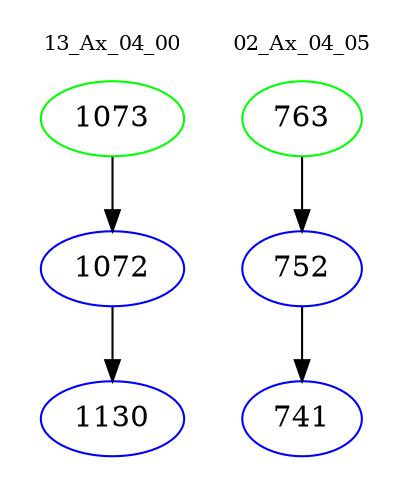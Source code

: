 digraph{
subgraph cluster_0 {
color = white
label = "13_Ax_04_00";
fontsize=10;
T0_1073 [label="1073", color="green"]
T0_1073 -> T0_1072 [color="black"]
T0_1072 [label="1072", color="blue"]
T0_1072 -> T0_1130 [color="black"]
T0_1130 [label="1130", color="blue"]
}
subgraph cluster_1 {
color = white
label = "02_Ax_04_05";
fontsize=10;
T1_763 [label="763", color="green"]
T1_763 -> T1_752 [color="black"]
T1_752 [label="752", color="blue"]
T1_752 -> T1_741 [color="black"]
T1_741 [label="741", color="blue"]
}
}
